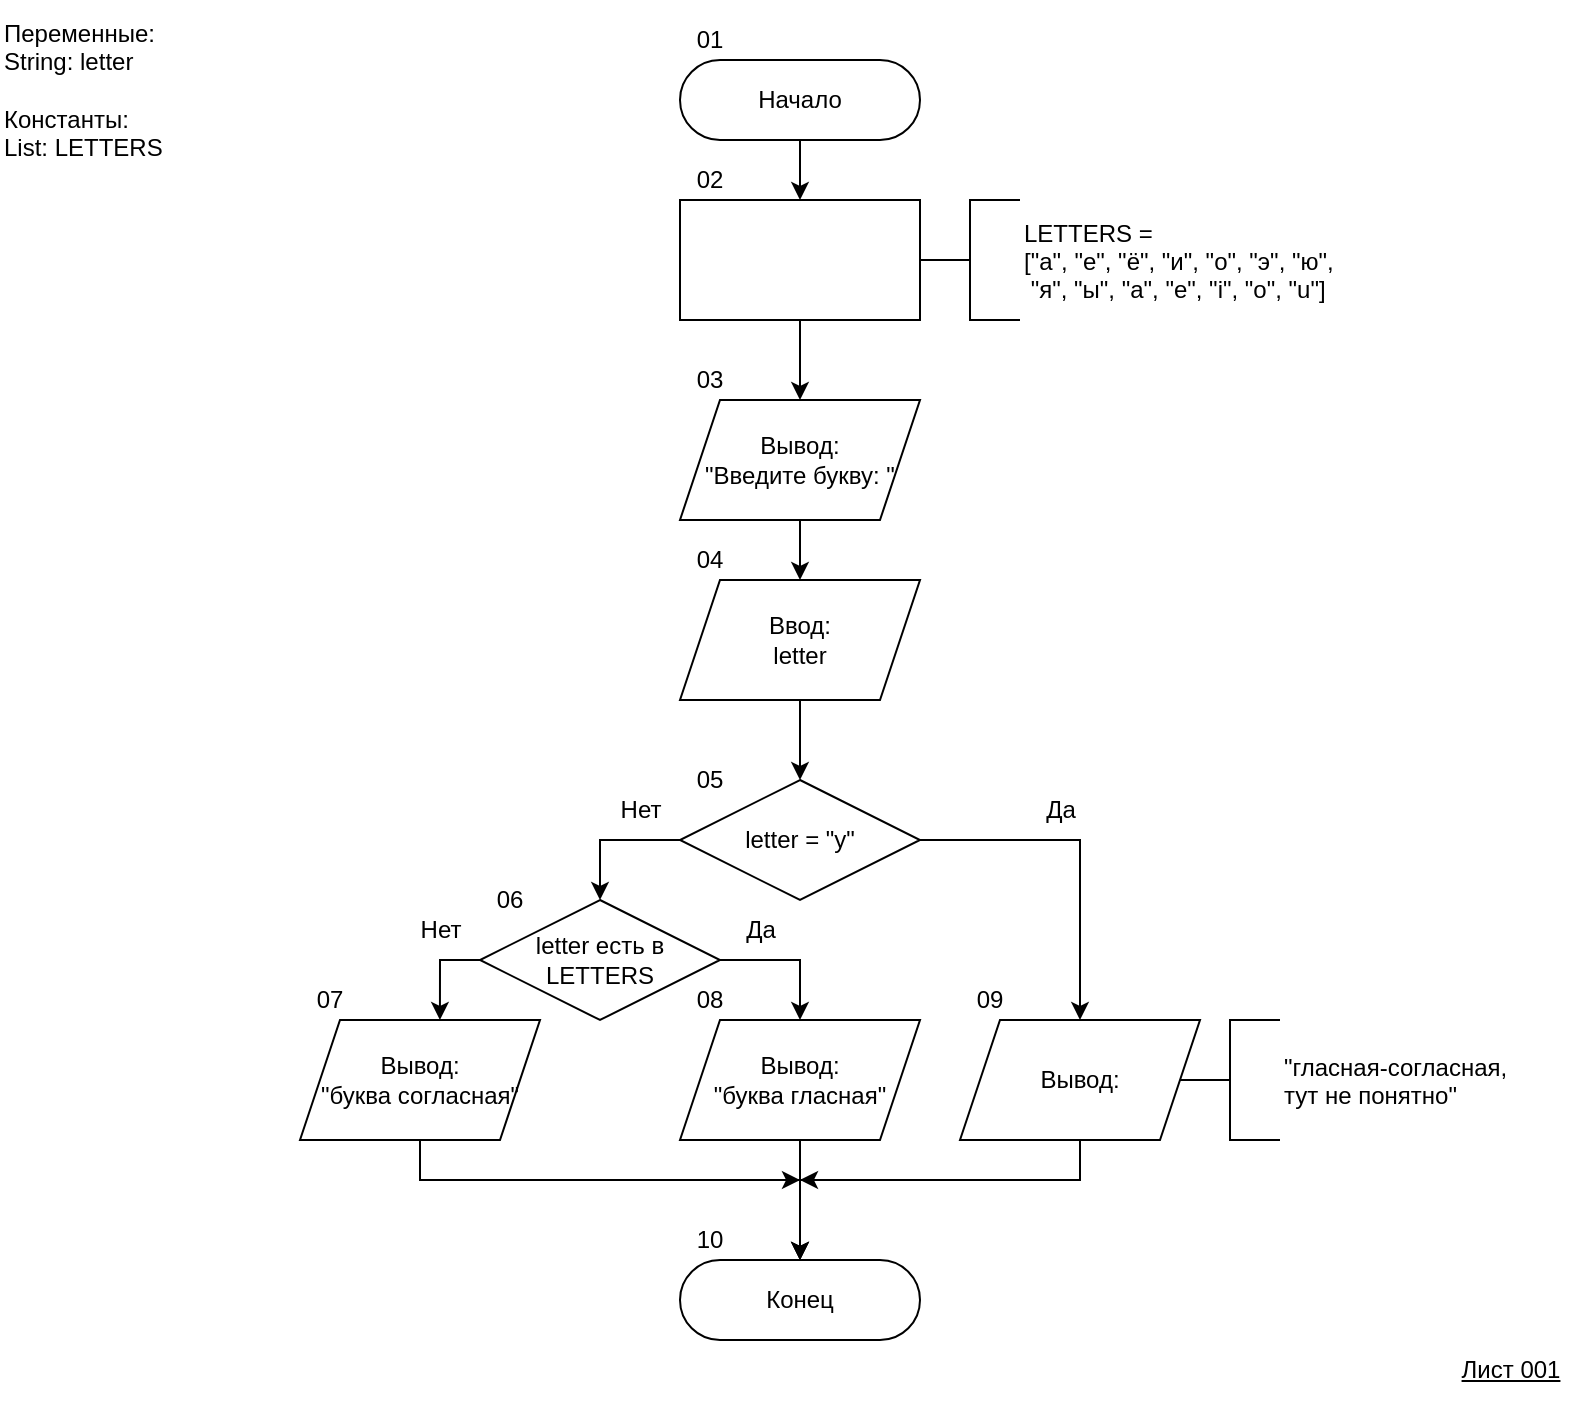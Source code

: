 <mxfile version="24.7.17">
  <diagram name="Страница — 1" id="77GFl6POVe0BOvk4NVoF">
    <mxGraphModel dx="977" dy="798" grid="1" gridSize="10" guides="1" tooltips="1" connect="1" arrows="1" fold="1" page="1" pageScale="1" pageWidth="827" pageHeight="1169" math="0" shadow="0">
      <root>
        <mxCell id="0" />
        <mxCell id="1" parent="0" />
        <mxCell id="6zbM_ZcA8YWfI29klAC0-27" style="edgeStyle=orthogonalEdgeStyle;rounded=0;orthogonalLoop=1;jettySize=auto;html=1;entryX=0.5;entryY=0;entryDx=0;entryDy=0;" edge="1" parent="1" source="6zbM_ZcA8YWfI29klAC0-1" target="6zbM_ZcA8YWfI29klAC0-2">
          <mxGeometry relative="1" as="geometry" />
        </mxCell>
        <mxCell id="6zbM_ZcA8YWfI29klAC0-1" value="Начало" style="rounded=1;whiteSpace=wrap;html=1;arcSize=50;" vertex="1" parent="1">
          <mxGeometry x="360.0" y="40" width="120" height="40" as="geometry" />
        </mxCell>
        <mxCell id="6zbM_ZcA8YWfI29klAC0-17" style="edgeStyle=orthogonalEdgeStyle;rounded=0;orthogonalLoop=1;jettySize=auto;html=1;entryX=0.5;entryY=0;entryDx=0;entryDy=0;" edge="1" parent="1" source="6zbM_ZcA8YWfI29klAC0-2" target="6zbM_ZcA8YWfI29klAC0-5">
          <mxGeometry relative="1" as="geometry" />
        </mxCell>
        <mxCell id="6zbM_ZcA8YWfI29klAC0-2" value="" style="rounded=0;whiteSpace=wrap;html=1;" vertex="1" parent="1">
          <mxGeometry x="360.0" y="110" width="120" height="60" as="geometry" />
        </mxCell>
        <mxCell id="6zbM_ZcA8YWfI29klAC0-3" value="LETTERS = &#xa;[&quot;а&quot;, &quot;е&quot;, &quot;ё&quot;, &quot;и&quot;, &quot;о&quot;, &quot;э&quot;, &quot;ю&quot;,&#xa; &quot;я&quot;, &quot;ы&quot;, &quot;a&quot;, &quot;e&quot;, &quot;i&quot;, &quot;o&quot;, &quot;u&quot;]" style="strokeWidth=1;shape=mxgraph.flowchart.annotation_2;align=left;labelPosition=right;pointerEvents=1;" vertex="1" parent="1">
          <mxGeometry x="480" y="110" width="50" height="60" as="geometry" />
        </mxCell>
        <mxCell id="6zbM_ZcA8YWfI29klAC0-4" style="edgeStyle=orthogonalEdgeStyle;rounded=0;orthogonalLoop=1;jettySize=auto;html=1;entryX=0.5;entryY=0;entryDx=0;entryDy=0;" edge="1" source="6zbM_ZcA8YWfI29klAC0-5" target="6zbM_ZcA8YWfI29klAC0-6" parent="1">
          <mxGeometry relative="1" as="geometry" />
        </mxCell>
        <mxCell id="6zbM_ZcA8YWfI29klAC0-5" value="&lt;div&gt;Вывод:&lt;/div&gt;&lt;div&gt;&quot;Введите букву: &quot;&lt;br&gt;&lt;/div&gt;" style="shape=parallelogram;perimeter=parallelogramPerimeter;whiteSpace=wrap;html=1;fixedSize=1;" vertex="1" parent="1">
          <mxGeometry x="360" y="210" width="120" height="60" as="geometry" />
        </mxCell>
        <mxCell id="6zbM_ZcA8YWfI29klAC0-16" style="edgeStyle=orthogonalEdgeStyle;rounded=0;orthogonalLoop=1;jettySize=auto;html=1;entryX=0.5;entryY=0;entryDx=0;entryDy=0;" edge="1" parent="1" source="6zbM_ZcA8YWfI29klAC0-6" target="6zbM_ZcA8YWfI29klAC0-7">
          <mxGeometry relative="1" as="geometry" />
        </mxCell>
        <mxCell id="6zbM_ZcA8YWfI29klAC0-6" value="Ввод:&lt;div&gt;letter&lt;br&gt;&lt;/div&gt;" style="shape=parallelogram;perimeter=parallelogramPerimeter;whiteSpace=wrap;html=1;fixedSize=1;" vertex="1" parent="1">
          <mxGeometry x="360" y="300" width="120" height="60" as="geometry" />
        </mxCell>
        <mxCell id="6zbM_ZcA8YWfI29klAC0-14" style="edgeStyle=orthogonalEdgeStyle;rounded=0;orthogonalLoop=1;jettySize=auto;html=1;entryX=0.5;entryY=0;entryDx=0;entryDy=0;exitX=0;exitY=0.5;exitDx=0;exitDy=0;" edge="1" parent="1" source="6zbM_ZcA8YWfI29klAC0-7" target="6zbM_ZcA8YWfI29klAC0-8">
          <mxGeometry relative="1" as="geometry" />
        </mxCell>
        <mxCell id="6zbM_ZcA8YWfI29klAC0-15" style="edgeStyle=orthogonalEdgeStyle;rounded=0;orthogonalLoop=1;jettySize=auto;html=1;entryX=0.5;entryY=0;entryDx=0;entryDy=0;" edge="1" parent="1" source="6zbM_ZcA8YWfI29klAC0-7" target="6zbM_ZcA8YWfI29klAC0-11">
          <mxGeometry relative="1" as="geometry" />
        </mxCell>
        <mxCell id="6zbM_ZcA8YWfI29klAC0-7" value="letter = &quot;y&quot;" style="rhombus;whiteSpace=wrap;html=1;" vertex="1" parent="1">
          <mxGeometry x="360.0" y="400" width="120" height="60" as="geometry" />
        </mxCell>
        <mxCell id="6zbM_ZcA8YWfI29klAC0-13" style="edgeStyle=orthogonalEdgeStyle;rounded=0;orthogonalLoop=1;jettySize=auto;html=1;entryX=0.5;entryY=0;entryDx=0;entryDy=0;" edge="1" parent="1" source="6zbM_ZcA8YWfI29klAC0-8" target="6zbM_ZcA8YWfI29klAC0-10">
          <mxGeometry relative="1" as="geometry">
            <Array as="points">
              <mxPoint x="420" y="490" />
            </Array>
          </mxGeometry>
        </mxCell>
        <mxCell id="6zbM_ZcA8YWfI29klAC0-8" value="letter есть в LETTERS" style="rhombus;whiteSpace=wrap;html=1;" vertex="1" parent="1">
          <mxGeometry x="260.0" y="460" width="120" height="60" as="geometry" />
        </mxCell>
        <mxCell id="6zbM_ZcA8YWfI29klAC0-19" style="edgeStyle=orthogonalEdgeStyle;rounded=0;orthogonalLoop=1;jettySize=auto;html=1;entryX=0.5;entryY=0;entryDx=0;entryDy=0;" edge="1" parent="1" source="6zbM_ZcA8YWfI29klAC0-9" target="6zbM_ZcA8YWfI29klAC0-18">
          <mxGeometry relative="1" as="geometry">
            <Array as="points">
              <mxPoint x="230" y="600" />
              <mxPoint x="420" y="600" />
            </Array>
          </mxGeometry>
        </mxCell>
        <mxCell id="6zbM_ZcA8YWfI29klAC0-9" value="Вывод:&lt;div&gt;&quot;буква согласная&quot;&lt;br&gt;&lt;/div&gt;" style="shape=parallelogram;perimeter=parallelogramPerimeter;whiteSpace=wrap;html=1;fixedSize=1;" vertex="1" parent="1">
          <mxGeometry x="170" y="520" width="120" height="60" as="geometry" />
        </mxCell>
        <mxCell id="6zbM_ZcA8YWfI29klAC0-20" style="edgeStyle=orthogonalEdgeStyle;rounded=0;orthogonalLoop=1;jettySize=auto;html=1;entryX=0.5;entryY=0;entryDx=0;entryDy=0;" edge="1" parent="1" source="6zbM_ZcA8YWfI29klAC0-10" target="6zbM_ZcA8YWfI29klAC0-18">
          <mxGeometry relative="1" as="geometry" />
        </mxCell>
        <mxCell id="6zbM_ZcA8YWfI29klAC0-10" value="Вывод:&lt;div&gt;&quot;буква гласная&quot;&lt;br&gt;&lt;/div&gt;" style="shape=parallelogram;perimeter=parallelogramPerimeter;whiteSpace=wrap;html=1;fixedSize=1;" vertex="1" parent="1">
          <mxGeometry x="360" y="520" width="120" height="60" as="geometry" />
        </mxCell>
        <mxCell id="6zbM_ZcA8YWfI29klAC0-21" style="edgeStyle=orthogonalEdgeStyle;rounded=0;orthogonalLoop=1;jettySize=auto;html=1;entryX=0.5;entryY=0;entryDx=0;entryDy=0;" edge="1" parent="1" source="6zbM_ZcA8YWfI29klAC0-11" target="6zbM_ZcA8YWfI29klAC0-18">
          <mxGeometry relative="1" as="geometry">
            <Array as="points">
              <mxPoint x="560" y="600" />
              <mxPoint x="420" y="600" />
            </Array>
          </mxGeometry>
        </mxCell>
        <mxCell id="6zbM_ZcA8YWfI29klAC0-11" value="&lt;div&gt;Вывод:&lt;/div&gt;" style="shape=parallelogram;perimeter=parallelogramPerimeter;whiteSpace=wrap;html=1;fixedSize=1;" vertex="1" parent="1">
          <mxGeometry x="500" y="520" width="120" height="60" as="geometry" />
        </mxCell>
        <mxCell id="6zbM_ZcA8YWfI29klAC0-12" style="edgeStyle=orthogonalEdgeStyle;rounded=0;orthogonalLoop=1;jettySize=auto;html=1;entryX=0.583;entryY=0;entryDx=0;entryDy=0;entryPerimeter=0;" edge="1" parent="1" source="6zbM_ZcA8YWfI29klAC0-8" target="6zbM_ZcA8YWfI29klAC0-9">
          <mxGeometry relative="1" as="geometry">
            <Array as="points">
              <mxPoint x="240" y="490" />
            </Array>
          </mxGeometry>
        </mxCell>
        <mxCell id="6zbM_ZcA8YWfI29klAC0-18" value="Конец" style="rounded=1;whiteSpace=wrap;html=1;arcSize=50;" vertex="1" parent="1">
          <mxGeometry x="360.0" y="640" width="120" height="40" as="geometry" />
        </mxCell>
        <mxCell id="6zbM_ZcA8YWfI29klAC0-22" value="" style="endArrow=classic;html=1;rounded=0;" edge="1" parent="1">
          <mxGeometry width="50" height="50" relative="1" as="geometry">
            <mxPoint x="460.0" y="600" as="sourcePoint" />
            <mxPoint x="420.0" y="600" as="targetPoint" />
          </mxGeometry>
        </mxCell>
        <mxCell id="6zbM_ZcA8YWfI29klAC0-23" value="" style="endArrow=classic;html=1;rounded=0;" edge="1" parent="1">
          <mxGeometry width="50" height="50" relative="1" as="geometry">
            <mxPoint x="380.0" y="600" as="sourcePoint" />
            <mxPoint x="420.0" y="600" as="targetPoint" />
          </mxGeometry>
        </mxCell>
        <mxCell id="6zbM_ZcA8YWfI29klAC0-24" value="Да" style="text;html=1;align=center;verticalAlign=middle;resizable=0;points=[];autosize=1;strokeColor=none;fillColor=none;" vertex="1" parent="1">
          <mxGeometry x="530" y="400" width="40" height="30" as="geometry" />
        </mxCell>
        <mxCell id="6zbM_ZcA8YWfI29klAC0-25" value="Нет" style="text;html=1;align=center;verticalAlign=middle;resizable=0;points=[];autosize=1;strokeColor=none;fillColor=none;" vertex="1" parent="1">
          <mxGeometry x="320" y="400" width="40" height="30" as="geometry" />
        </mxCell>
        <mxCell id="6zbM_ZcA8YWfI29klAC0-26" value="&quot;гласная-согласная, &#xa;тут не понятно&quot;" style="strokeWidth=1;shape=mxgraph.flowchart.annotation_2;align=left;labelPosition=right;pointerEvents=1;" vertex="1" parent="1">
          <mxGeometry x="610" y="520" width="50" height="60" as="geometry" />
        </mxCell>
        <mxCell id="6zbM_ZcA8YWfI29klAC0-28" value="Да" style="text;html=1;align=center;verticalAlign=middle;resizable=0;points=[];autosize=1;strokeColor=none;fillColor=none;" vertex="1" parent="1">
          <mxGeometry x="380" y="460" width="40" height="30" as="geometry" />
        </mxCell>
        <mxCell id="6zbM_ZcA8YWfI29klAC0-29" value="Нет" style="text;html=1;align=center;verticalAlign=middle;resizable=0;points=[];autosize=1;strokeColor=none;fillColor=none;" vertex="1" parent="1">
          <mxGeometry x="220" y="460" width="40" height="30" as="geometry" />
        </mxCell>
        <mxCell id="6zbM_ZcA8YWfI29klAC0-30" value="&lt;div&gt;Лист 001&lt;/div&gt;" style="text;html=1;align=center;verticalAlign=middle;resizable=0;points=[];autosize=1;strokeColor=none;fillColor=none;fontStyle=4" vertex="1" parent="1">
          <mxGeometry x="740" y="680.0" width="70" height="30" as="geometry" />
        </mxCell>
        <mxCell id="6zbM_ZcA8YWfI29klAC0-31" value="Переменные:&lt;div&gt;String: letter&lt;/div&gt;&lt;div&gt;&lt;br&gt;&lt;/div&gt;&lt;div&gt;Константы:&lt;/div&gt;&lt;div&gt;List:&amp;nbsp;LETTERS&lt;/div&gt;" style="text;html=1;align=left;verticalAlign=middle;resizable=0;points=[];autosize=1;strokeColor=none;fillColor=none;" vertex="1" parent="1">
          <mxGeometry x="20" y="10" width="100" height="90" as="geometry" />
        </mxCell>
        <mxCell id="6zbM_ZcA8YWfI29klAC0-32" value="01" style="text;html=1;align=center;verticalAlign=middle;whiteSpace=wrap;rounded=0;" vertex="1" parent="1">
          <mxGeometry x="360" y="20" width="30" height="20" as="geometry" />
        </mxCell>
        <mxCell id="6zbM_ZcA8YWfI29klAC0-33" value="02" style="text;html=1;align=center;verticalAlign=middle;whiteSpace=wrap;rounded=0;" vertex="1" parent="1">
          <mxGeometry x="360" y="90" width="30" height="20" as="geometry" />
        </mxCell>
        <mxCell id="6zbM_ZcA8YWfI29klAC0-34" value="03" style="text;html=1;align=center;verticalAlign=middle;whiteSpace=wrap;rounded=0;" vertex="1" parent="1">
          <mxGeometry x="360" y="190" width="30" height="20" as="geometry" />
        </mxCell>
        <mxCell id="6zbM_ZcA8YWfI29klAC0-35" value="04" style="text;html=1;align=center;verticalAlign=middle;whiteSpace=wrap;rounded=0;" vertex="1" parent="1">
          <mxGeometry x="360" y="280" width="30" height="20" as="geometry" />
        </mxCell>
        <mxCell id="6zbM_ZcA8YWfI29klAC0-36" value="05" style="text;html=1;align=center;verticalAlign=middle;whiteSpace=wrap;rounded=0;" vertex="1" parent="1">
          <mxGeometry x="360" y="390" width="30" height="20" as="geometry" />
        </mxCell>
        <mxCell id="6zbM_ZcA8YWfI29klAC0-37" value="06" style="text;html=1;align=center;verticalAlign=middle;whiteSpace=wrap;rounded=0;" vertex="1" parent="1">
          <mxGeometry x="260" y="450" width="30" height="20" as="geometry" />
        </mxCell>
        <mxCell id="6zbM_ZcA8YWfI29klAC0-38" value="07" style="text;html=1;align=center;verticalAlign=middle;whiteSpace=wrap;rounded=0;" vertex="1" parent="1">
          <mxGeometry x="170" y="500" width="30" height="20" as="geometry" />
        </mxCell>
        <mxCell id="6zbM_ZcA8YWfI29klAC0-39" value="08" style="text;html=1;align=center;verticalAlign=middle;whiteSpace=wrap;rounded=0;" vertex="1" parent="1">
          <mxGeometry x="360" y="500" width="30" height="20" as="geometry" />
        </mxCell>
        <mxCell id="6zbM_ZcA8YWfI29klAC0-40" value="09" style="text;html=1;align=center;verticalAlign=middle;whiteSpace=wrap;rounded=0;" vertex="1" parent="1">
          <mxGeometry x="500" y="500" width="30" height="20" as="geometry" />
        </mxCell>
        <mxCell id="6zbM_ZcA8YWfI29klAC0-41" value="10" style="text;html=1;align=center;verticalAlign=middle;whiteSpace=wrap;rounded=0;" vertex="1" parent="1">
          <mxGeometry x="360" y="620" width="30" height="20" as="geometry" />
        </mxCell>
      </root>
    </mxGraphModel>
  </diagram>
</mxfile>
